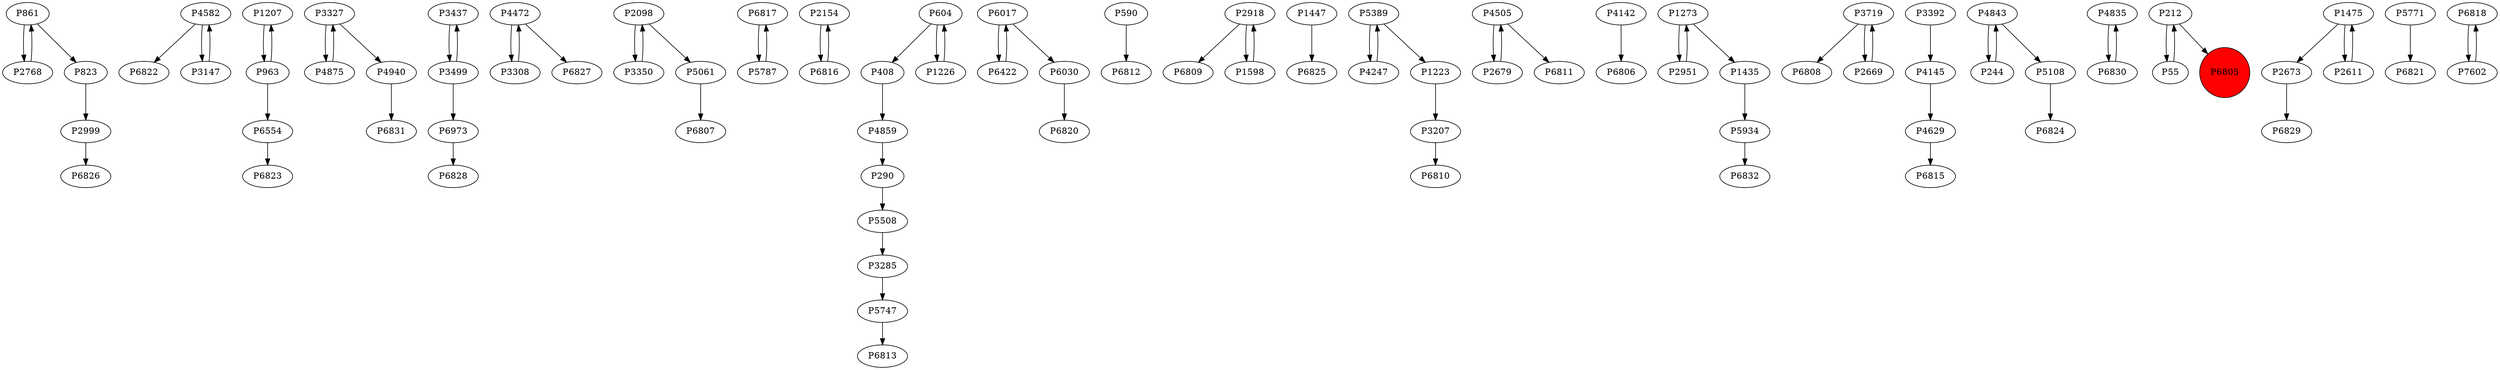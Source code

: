 digraph {
	P861 -> P2768
	P4582 -> P6822
	P1207 -> P963
	P3327 -> P4875
	P3437 -> P3499
	P4472 -> P3308
	P4582 -> P3147
	P3327 -> P4940
	P2098 -> P3350
	P6817 -> P5787
	P2154 -> P6816
	P604 -> P408
	P6030 -> P6820
	P590 -> P6812
	P604 -> P1226
	P2768 -> P861
	P3499 -> P6973
	P2918 -> P6809
	P6422 -> P6017
	P2918 -> P1598
	P3350 -> P2098
	P4940 -> P6831
	P6017 -> P6422
	P963 -> P1207
	P2999 -> P6826
	P1447 -> P6825
	P4859 -> P290
	P2098 -> P5061
	P4875 -> P3327
	P5389 -> P4247
	P4505 -> P2679
	P4142 -> P6806
	P5934 -> P6832
	P3719 -> P6808
	P1223 -> P3207
	P2679 -> P4505
	P3392 -> P4145
	P4843 -> P244
	P823 -> P2999
	P244 -> P4843
	P6816 -> P2154
	P4835 -> P6830
	P4505 -> P6811
	P4247 -> P5389
	P4629 -> P6815
	P5508 -> P3285
	P4145 -> P4629
	P1273 -> P2951
	P290 -> P5508
	P5108 -> P6824
	P3719 -> P2669
	P3147 -> P4582
	P6554 -> P6823
	P963 -> P6554
	P212 -> P55
	P4843 -> P5108
	P2673 -> P6829
	P1598 -> P2918
	P3207 -> P6810
	P1226 -> P604
	P5771 -> P6821
	P6973 -> P6828
	P2951 -> P1273
	P212 -> P6805
	P6830 -> P4835
	P5747 -> P6813
	P4472 -> P6827
	P3499 -> P3437
	P6017 -> P6030
	P1435 -> P5934
	P6818 -> P7602
	P1475 -> P2673
	P2669 -> P3719
	P2611 -> P1475
	P5389 -> P1223
	P3285 -> P5747
	P1273 -> P1435
	P55 -> P212
	P1475 -> P2611
	P408 -> P4859
	P5787 -> P6817
	P861 -> P823
	P7602 -> P6818
	P3308 -> P4472
	P5061 -> P6807
	P6805 [shape=circle]
	P6805 [style=filled]
	P6805 [fillcolor=red]
}